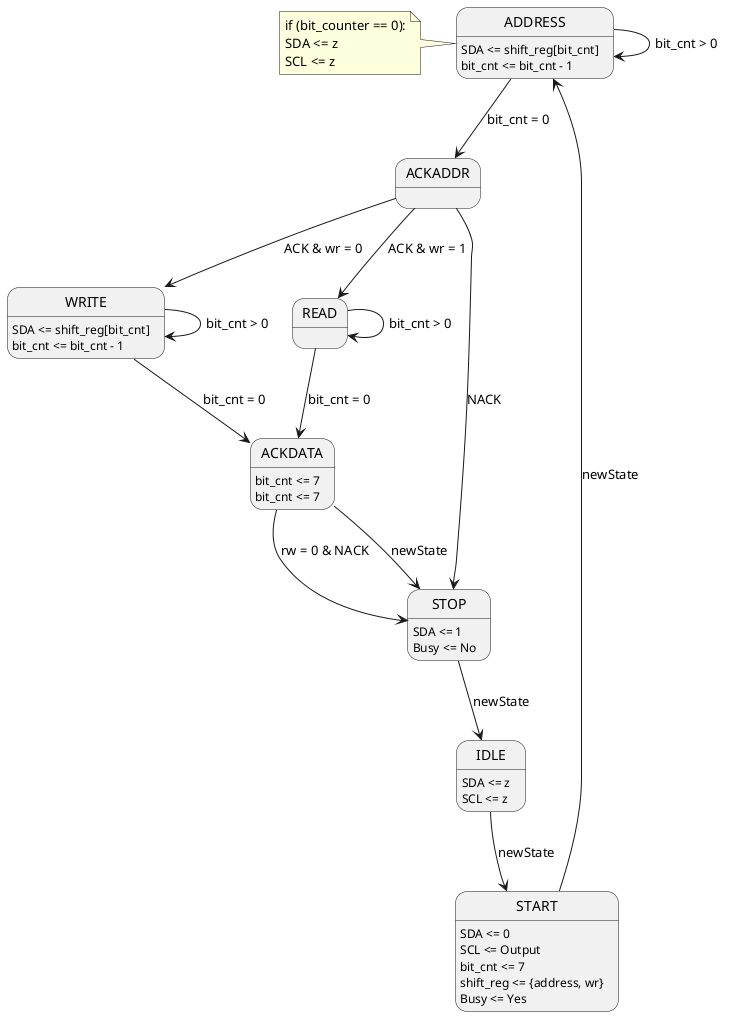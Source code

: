 @startuml

'### Selectors
'state ACK_choice <<choice>>

'### States
state IDLE
state START
state ADDRESS
state ACKADDR
state ACKDATA
state WRITE
state ACKDATA
state READ
state ACKDATA
state STOP

'### Transitions
IDLE --> START: newState
START --> ADDRESS: newState
ADDRESS --> ADDRESS: bit_cnt > 0
ADDRESS --> ACKADDR: bit_cnt = 0
ACKADDR --> READ: ACK & wr = 1
ACKADDR --> WRITE: ACK & wr = 0
ACKADDR --> STOP: NACK
WRITE --> WRITE: bit_cnt > 0
WRITE --> ACKDATA: bit_cnt = 0
ACKDATA --> STOP: rw = 0 & NACK
READ --> READ: bit_cnt > 0
READ --> ACKDATA: bit_cnt = 0
ACKDATA --> STOP: newState
STOP --> IDLE: newState

'### Values in states
IDLE: SDA <= z
IDLE: SCL <= z

START: SDA <= 0
START: SCL <= Output
START: bit_cnt <= 7
START: shift_reg <= {address, wr}
START: Busy <= Yes

ADDRESS: SDA <= shift_reg[bit_cnt]
ADDRESS: bit_cnt <= bit_cnt - 1

ACKDATA: bit_cnt <= 7

WRITE: SDA <= shift_reg[bit_cnt]
WRITE: bit_cnt <= bit_cnt - 1

ACKDATA: bit_cnt <= 7

STOP: SDA <= 1
STOP: Busy <= No


'### Notes in states
note left of ADDRESS
  if (bit_counter == 0):
  SDA <= z
  SCL <= z
end note
@enduml
